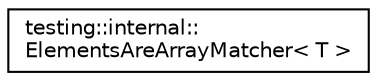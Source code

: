 digraph "Graphical Class Hierarchy"
{
  edge [fontname="Helvetica",fontsize="10",labelfontname="Helvetica",labelfontsize="10"];
  node [fontname="Helvetica",fontsize="10",shape=record];
  rankdir="LR";
  Node1 [label="testing::internal::\lElementsAreArrayMatcher\< T \>",height=0.2,width=0.4,color="black", fillcolor="white", style="filled",URL="$classtesting_1_1internal_1_1_elements_are_array_matcher.html"];
}

